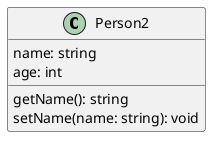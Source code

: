 @startuml
class Person2 {

  name: string
  age: int
  getName(): string
  setName(name: string): void
}
@enduml
